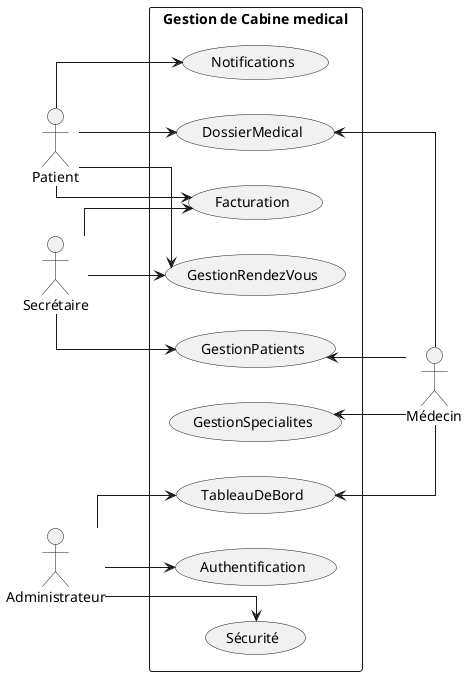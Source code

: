 @startuml
skinparam defaultFontName Consolas
skinparam linetype ortho
skinparam classAttributeIconSize 0
skinparam packageStyle rectangle
'hide attributes



left to right direction
skinparam packageStyle rectangle

actor Patient
actor Médecin
actor Secrétaire
actor Administrateur
package "Gestion de Cabine medical" {

    usecase GestionPatients
    usecase GestionRendezVous
    usecase Facturation
    usecase DossierMedical
    usecase Notifications
    usecase TableauDeBord
    usecase GestionSpecialites
    usecase Authentification
    usecase Sécurité

}
Patient --> GestionRendezVous
Patient --> Notifications
Patient --> Facturation
Patient --> DossierMedical

 GestionPatients <-- Médecin
 DossierMedical <-- Médecin
 TableauDeBord <-- Médecin
 GestionSpecialites <-- Médecin

Secrétaire --> GestionPatients
Secrétaire --> GestionRendezVous
Secrétaire --> Facturation

Administrateur --> Authentification
Administrateur --> Sécurité
Administrateur --> TableauDeBord

@enduml



